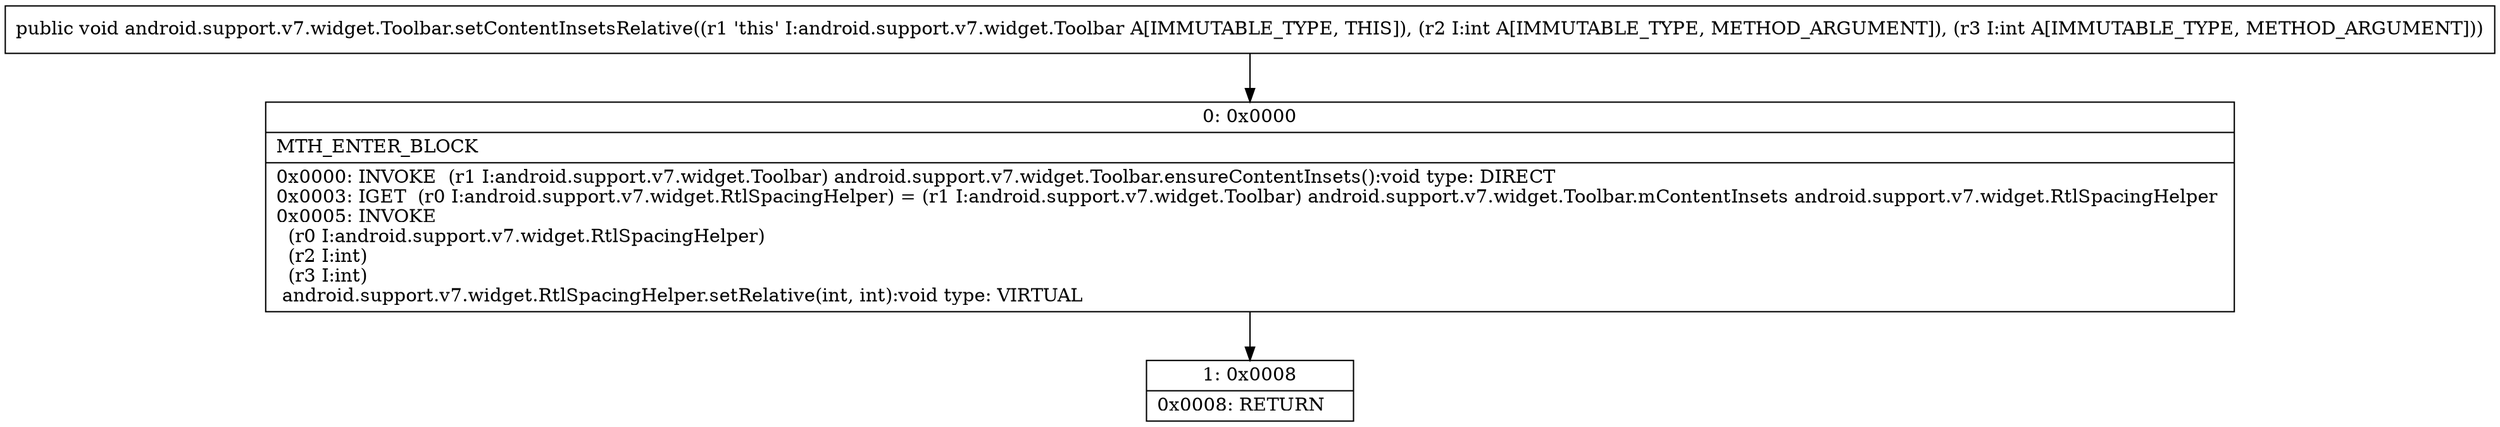 digraph "CFG forandroid.support.v7.widget.Toolbar.setContentInsetsRelative(II)V" {
Node_0 [shape=record,label="{0\:\ 0x0000|MTH_ENTER_BLOCK\l|0x0000: INVOKE  (r1 I:android.support.v7.widget.Toolbar) android.support.v7.widget.Toolbar.ensureContentInsets():void type: DIRECT \l0x0003: IGET  (r0 I:android.support.v7.widget.RtlSpacingHelper) = (r1 I:android.support.v7.widget.Toolbar) android.support.v7.widget.Toolbar.mContentInsets android.support.v7.widget.RtlSpacingHelper \l0x0005: INVOKE  \l  (r0 I:android.support.v7.widget.RtlSpacingHelper)\l  (r2 I:int)\l  (r3 I:int)\l android.support.v7.widget.RtlSpacingHelper.setRelative(int, int):void type: VIRTUAL \l}"];
Node_1 [shape=record,label="{1\:\ 0x0008|0x0008: RETURN   \l}"];
MethodNode[shape=record,label="{public void android.support.v7.widget.Toolbar.setContentInsetsRelative((r1 'this' I:android.support.v7.widget.Toolbar A[IMMUTABLE_TYPE, THIS]), (r2 I:int A[IMMUTABLE_TYPE, METHOD_ARGUMENT]), (r3 I:int A[IMMUTABLE_TYPE, METHOD_ARGUMENT])) }"];
MethodNode -> Node_0;
Node_0 -> Node_1;
}

